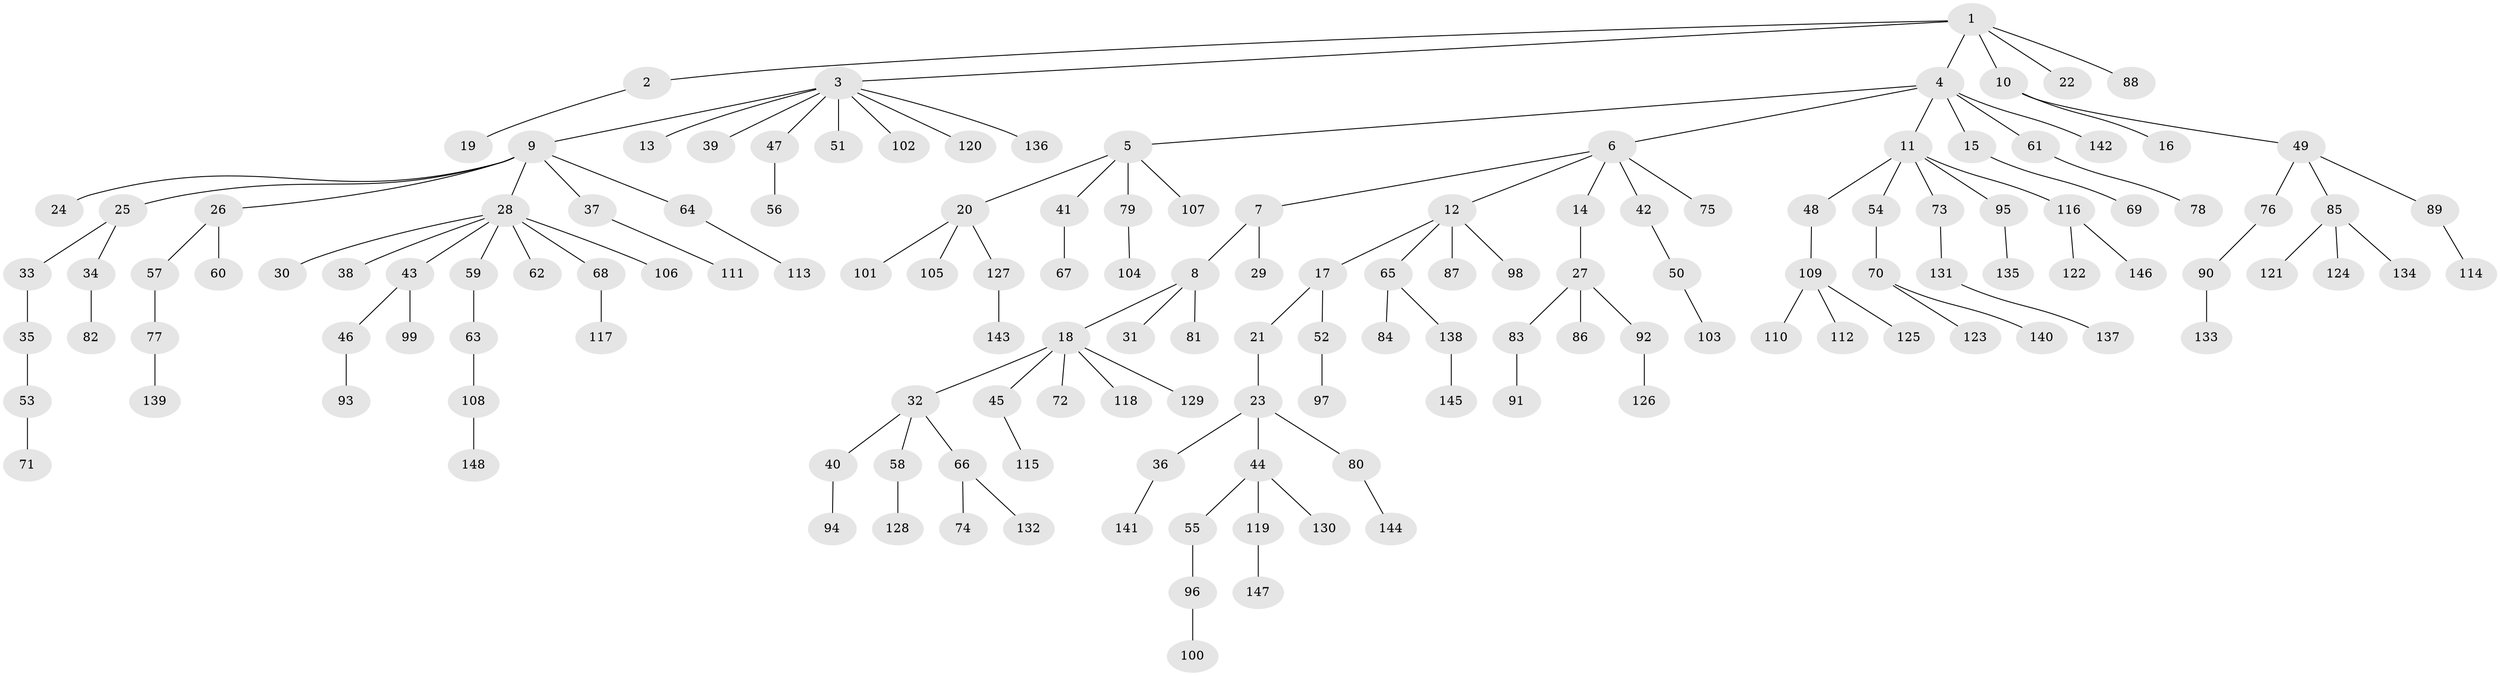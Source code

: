 // coarse degree distribution, {2: 0.1016949152542373, 1: 0.8305084745762712, 18: 0.01694915254237288, 4: 0.01694915254237288, 20: 0.01694915254237288, 13: 0.01694915254237288}
// Generated by graph-tools (version 1.1) at 2025/56/03/04/25 21:56:18]
// undirected, 148 vertices, 147 edges
graph export_dot {
graph [start="1"]
  node [color=gray90,style=filled];
  1;
  2;
  3;
  4;
  5;
  6;
  7;
  8;
  9;
  10;
  11;
  12;
  13;
  14;
  15;
  16;
  17;
  18;
  19;
  20;
  21;
  22;
  23;
  24;
  25;
  26;
  27;
  28;
  29;
  30;
  31;
  32;
  33;
  34;
  35;
  36;
  37;
  38;
  39;
  40;
  41;
  42;
  43;
  44;
  45;
  46;
  47;
  48;
  49;
  50;
  51;
  52;
  53;
  54;
  55;
  56;
  57;
  58;
  59;
  60;
  61;
  62;
  63;
  64;
  65;
  66;
  67;
  68;
  69;
  70;
  71;
  72;
  73;
  74;
  75;
  76;
  77;
  78;
  79;
  80;
  81;
  82;
  83;
  84;
  85;
  86;
  87;
  88;
  89;
  90;
  91;
  92;
  93;
  94;
  95;
  96;
  97;
  98;
  99;
  100;
  101;
  102;
  103;
  104;
  105;
  106;
  107;
  108;
  109;
  110;
  111;
  112;
  113;
  114;
  115;
  116;
  117;
  118;
  119;
  120;
  121;
  122;
  123;
  124;
  125;
  126;
  127;
  128;
  129;
  130;
  131;
  132;
  133;
  134;
  135;
  136;
  137;
  138;
  139;
  140;
  141;
  142;
  143;
  144;
  145;
  146;
  147;
  148;
  1 -- 2;
  1 -- 3;
  1 -- 4;
  1 -- 10;
  1 -- 22;
  1 -- 88;
  2 -- 19;
  3 -- 9;
  3 -- 13;
  3 -- 39;
  3 -- 47;
  3 -- 51;
  3 -- 102;
  3 -- 120;
  3 -- 136;
  4 -- 5;
  4 -- 6;
  4 -- 11;
  4 -- 15;
  4 -- 61;
  4 -- 142;
  5 -- 20;
  5 -- 41;
  5 -- 79;
  5 -- 107;
  6 -- 7;
  6 -- 12;
  6 -- 14;
  6 -- 42;
  6 -- 75;
  7 -- 8;
  7 -- 29;
  8 -- 18;
  8 -- 31;
  8 -- 81;
  9 -- 24;
  9 -- 25;
  9 -- 26;
  9 -- 28;
  9 -- 37;
  9 -- 64;
  10 -- 16;
  10 -- 49;
  11 -- 48;
  11 -- 54;
  11 -- 73;
  11 -- 95;
  11 -- 116;
  12 -- 17;
  12 -- 65;
  12 -- 87;
  12 -- 98;
  14 -- 27;
  15 -- 69;
  17 -- 21;
  17 -- 52;
  18 -- 32;
  18 -- 45;
  18 -- 72;
  18 -- 118;
  18 -- 129;
  20 -- 101;
  20 -- 105;
  20 -- 127;
  21 -- 23;
  23 -- 36;
  23 -- 44;
  23 -- 80;
  25 -- 33;
  25 -- 34;
  26 -- 57;
  26 -- 60;
  27 -- 83;
  27 -- 86;
  27 -- 92;
  28 -- 30;
  28 -- 38;
  28 -- 43;
  28 -- 59;
  28 -- 62;
  28 -- 68;
  28 -- 106;
  32 -- 40;
  32 -- 58;
  32 -- 66;
  33 -- 35;
  34 -- 82;
  35 -- 53;
  36 -- 141;
  37 -- 111;
  40 -- 94;
  41 -- 67;
  42 -- 50;
  43 -- 46;
  43 -- 99;
  44 -- 55;
  44 -- 119;
  44 -- 130;
  45 -- 115;
  46 -- 93;
  47 -- 56;
  48 -- 109;
  49 -- 76;
  49 -- 85;
  49 -- 89;
  50 -- 103;
  52 -- 97;
  53 -- 71;
  54 -- 70;
  55 -- 96;
  57 -- 77;
  58 -- 128;
  59 -- 63;
  61 -- 78;
  63 -- 108;
  64 -- 113;
  65 -- 84;
  65 -- 138;
  66 -- 74;
  66 -- 132;
  68 -- 117;
  70 -- 123;
  70 -- 140;
  73 -- 131;
  76 -- 90;
  77 -- 139;
  79 -- 104;
  80 -- 144;
  83 -- 91;
  85 -- 121;
  85 -- 124;
  85 -- 134;
  89 -- 114;
  90 -- 133;
  92 -- 126;
  95 -- 135;
  96 -- 100;
  108 -- 148;
  109 -- 110;
  109 -- 112;
  109 -- 125;
  116 -- 122;
  116 -- 146;
  119 -- 147;
  127 -- 143;
  131 -- 137;
  138 -- 145;
}
